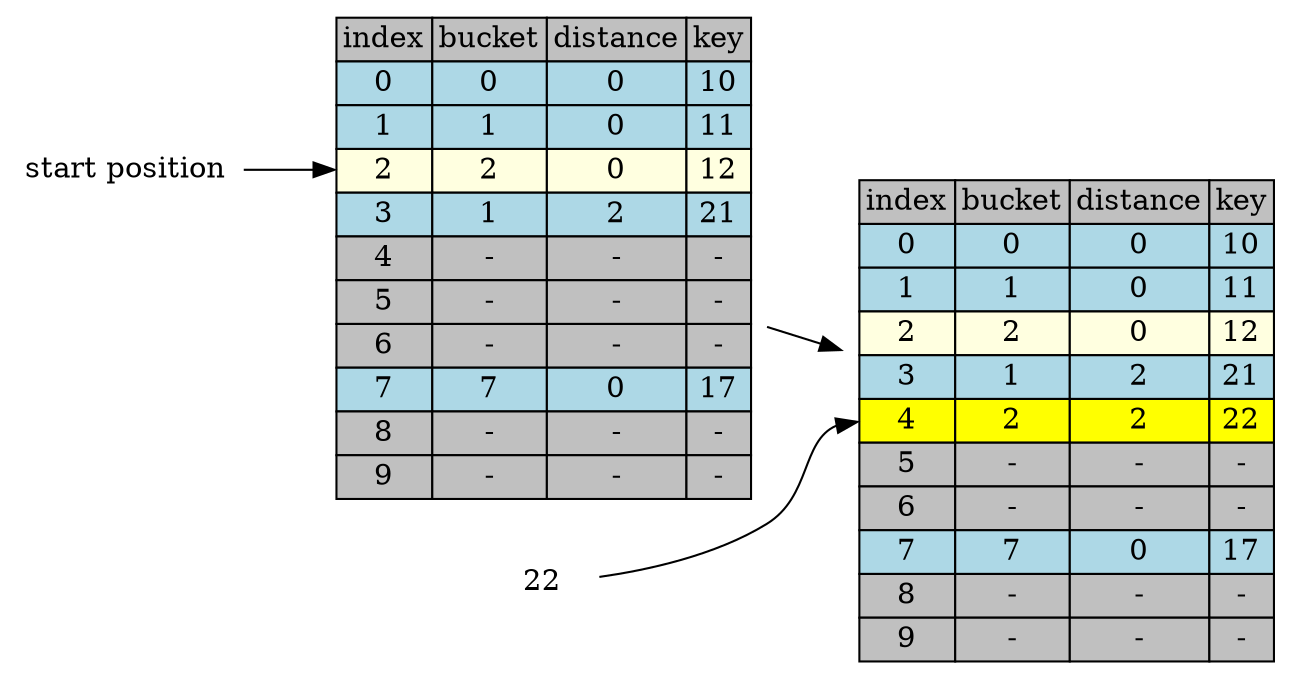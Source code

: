 digraph table{
    rankdir=LR
    node[shape=plaintext]

    table[label=<
        <TABLE BORDER="0" CELLBORDER="1" CELLSPACING="0">
            <TR>
                <TD BGCOLOR="grey">index</TD>
                <TD BGCOLOR="grey">bucket</TD>
                <TD BGCOLOR="grey">distance</TD>
                <TD BGCOLOR="grey">key</TD>
            </TR>           
            <TR>
                <TD BGCOLOR="lightblue" PORT="i0">0</TD>
                <TD BGCOLOR="lightblue">0</TD>
                <TD BGCOLOR="lightblue">0</TD>
                <TD BGCOLOR="lightblue" PORT="k0">10</TD>
            </TR>           
            <TR>
                <TD BGCOLOR="lightblue" PORT="i1">1</TD>
                <TD BGCOLOR="lightblue">1</TD>
                <TD BGCOLOR="lightblue">0</TD>
                <TD BGCOLOR="lightblue" PORT="k1">11</TD>
            </TR>           
            <TR>
                <TD BGCOLOR="lightyellow" PORT="i2">2</TD>
                <TD BGCOLOR="lightyellow">2</TD>
                <TD BGCOLOR="lightyellow">0</TD>
                <TD BGCOLOR="lightyellow" PORT="k2">12</TD>
            </TR>           
            <TR>
                <TD BGCOLOR="lightblue" PORT="i3">3</TD>
                <TD BGCOLOR="lightblue">1</TD>
                <TD BGCOLOR="lightblue">2</TD>
                <TD BGCOLOR="lightblue" PORT="k3">21</TD>
            </TR>           
            <TR>
                <TD BGCOLOR="grey" PORT="i4">4</TD>
                <TD BGCOLOR="grey">-</TD>
                <TD BGCOLOR="grey">-</TD>
                <TD BGCOLOR="grey" PORT="k4">-</TD>
            </TR>           
            <TR>
                <TD BGCOLOR="grey" PORT="i5">5</TD>
                <TD BGCOLOR="grey">-</TD>
                <TD BGCOLOR="grey">-</TD>
                <TD BGCOLOR="grey" PORT="k5">-</TD>
            </TR>           
            <TR>
                <TD BGCOLOR="grey" PORT="i6">6</TD>
                <TD BGCOLOR="grey">-</TD>
                <TD BGCOLOR="grey">-</TD>
                <TD BGCOLOR="grey" PORT="k6">-</TD> 
            </TR>           
            <TR>
                <TD BGCOLOR="lightblue" PORT="i7">7</TD>
                <TD BGCOLOR="lightblue">7</TD>
                <TD BGCOLOR="lightblue">0</TD>
                <TD BGCOLOR="lightblue" PORT="k7">17</TD>
            </TR>           
            <TR>
                <TD BGCOLOR="grey" PORT="i8">8</TD>
                <TD BGCOLOR="grey">-</TD>
                <TD BGCOLOR="grey">-</TD>
                <TD BGCOLOR="grey" PORT="k8">-</TD>
            </TR>           
            <TR>
                <TD BGCOLOR="grey" PORT="i9">9</TD>
                <TD BGCOLOR="grey">-</TD>
                <TD BGCOLOR="grey">-</TD>
                <TD BGCOLOR="grey" PORT="k9">-</TD>
            </TR>           
        </TABLE>
    >]
     table2[label=<
        <TABLE BORDER="0" CELLBORDER="1" CELLSPACING="0">
            <TR>
                <TD BGCOLOR="grey">index</TD>
                <TD BGCOLOR="grey">bucket</TD>
                <TD BGCOLOR="grey">distance</TD>
                <TD BGCOLOR="grey">key</TD>
            </TR>           
            <TR>
                <TD BGCOLOR="lightblue" PORT="i0">0</TD>
                <TD BGCOLOR="lightblue">0</TD>
                <TD BGCOLOR="lightblue">0</TD>
                <TD BGCOLOR="lightblue" PORT="k0">10</TD>
            </TR>           
            <TR>
                <TD BGCOLOR="lightblue" PORT="i1">1</TD>
                <TD BGCOLOR="lightblue">1</TD>
                <TD BGCOLOR="lightblue">0</TD>
                <TD BGCOLOR="lightblue" PORT="k1">11</TD>
            </TR>           
            <TR>
                <TD BGCOLOR="lightyellow" PORT="i2">2</TD>
                <TD BGCOLOR="lightyellow">2</TD>
                <TD BGCOLOR="lightyellow">0</TD>
                <TD BGCOLOR="lightyellow" PORT="k2">12</TD>
            </TR>           
            <TR>
                <TD BGCOLOR="lightblue" PORT="i3">3</TD>
                <TD BGCOLOR="lightblue">1</TD>
                <TD BGCOLOR="lightblue">2</TD>
                <TD BGCOLOR="lightblue" PORT="k3">21</TD>
            </TR>           
            <TR>
                <TD BGCOLOR="yellow" PORT="i4">4</TD>
                <TD BGCOLOR="yellow">2</TD>
                <TD BGCOLOR="yellow">2</TD>
                <TD BGCOLOR="yellow" PORT="k4">22</TD>
            </TR>           
            <TR>
                <TD BGCOLOR="grey" PORT="i5">5</TD>
                <TD BGCOLOR="grey">-</TD>
                <TD BGCOLOR="grey">-</TD>
                <TD BGCOLOR="grey" PORT="k5">-</TD>
            </TR>           
            <TR>
                <TD BGCOLOR="grey" PORT="i6">6</TD>
                <TD BGCOLOR="grey">-</TD>
                <TD BGCOLOR="grey">-</TD>
                <TD BGCOLOR="grey" PORT="k6">-</TD> 
            </TR>           
            <TR>
                <TD BGCOLOR="lightblue" PORT="i7">7</TD>
                <TD BGCOLOR="lightblue">7</TD>
                <TD BGCOLOR="lightblue">0</TD>
                <TD BGCOLOR="lightblue" PORT="k7">17</TD>
            </TR>           
            <TR>
                <TD BGCOLOR="grey" PORT="i8">8</TD>
                <TD BGCOLOR="grey">-</TD>
                <TD BGCOLOR="grey">-</TD>
                <TD BGCOLOR="grey" PORT="k8">-</TD>
            </TR>           
            <TR>
                <TD BGCOLOR="grey" PORT="i9">9</TD>
                <TD BGCOLOR="grey">-</TD>
                <TD BGCOLOR="grey">-</TD>
                <TD BGCOLOR="grey" PORT="k9">-</TD>
            </TR>           
        </TABLE>
    >]

 table->table2
 "start position" -> table:i2
 "22"->table2:i4  
}
